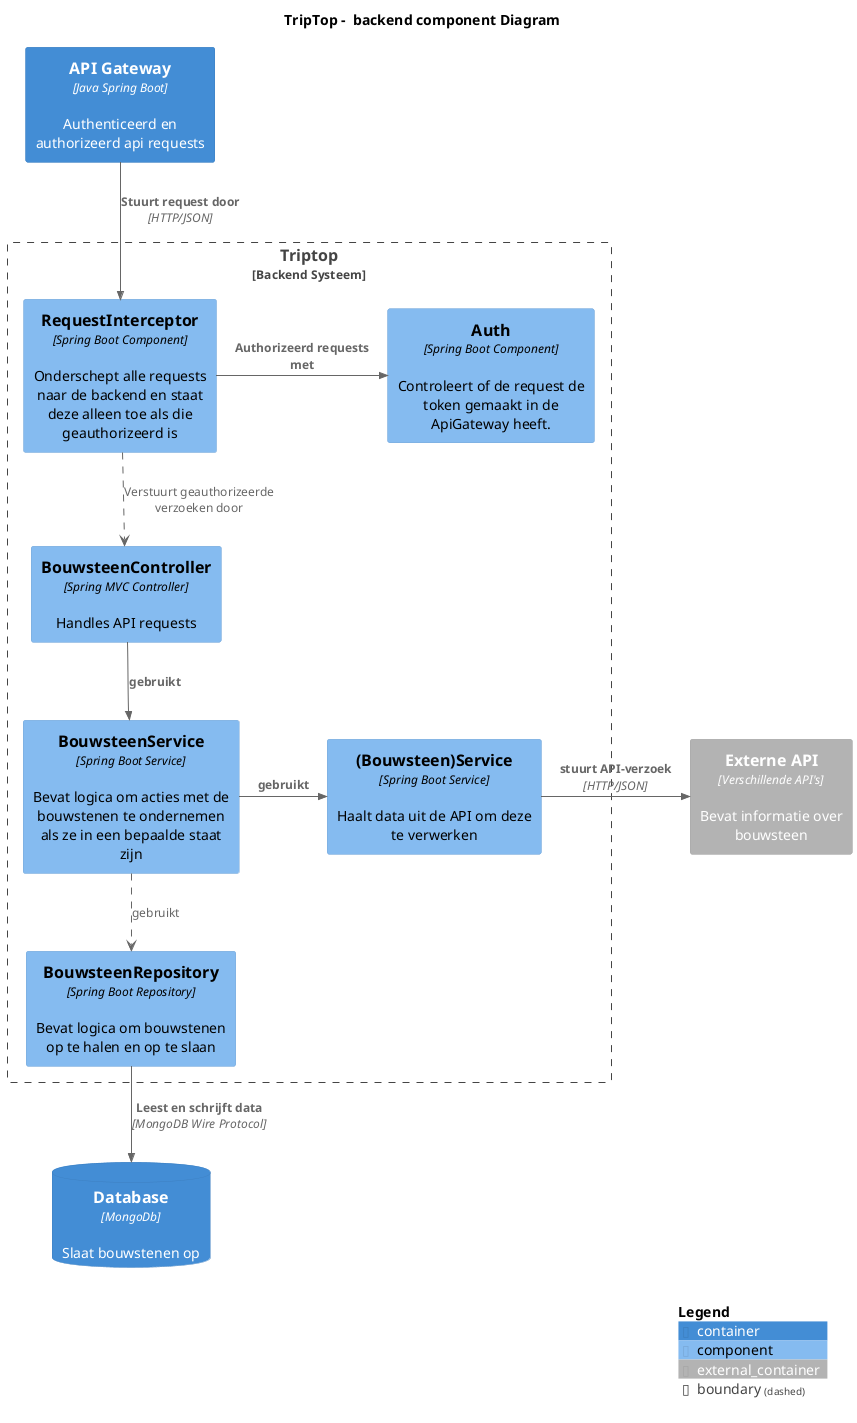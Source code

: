 @startuml
!include <C4/C4_Component>

!define DottedRel(from,to,label) from -[dashed]-> to : label
!define DottedRel_U(from,to,label) from -[dashed]up-> to : label
!define DottedRel_D(from,to,label) from -[dashed]down-> to : label
!define DottedRel_L(from,to,label) from -[dashed]left-> to : label
!define DottedRel_R(from,to,label) from -[dashed]right-> to : label

title TripTop -  backend component Diagram

Container(api_gateway, API Gateway, Java Spring Boot, Authenticeerd en authorizeerd api requests)

Boundary(backend, "Triptop", "Backend Systeem") {
    Component(backend_request_interceptor, RequestInterceptor, Spring Boot Component, Onderschept alle requests naar de backend en staat deze alleen toe als die geauthorizeerd is)
    Component(backend_auth, Auth, Spring Boot Component, Controleert of de request de token gemaakt in de ApiGateway heeft.)
    Component(backend_controller, BouwsteenController, Spring MVC Controller, Handles API requests)
    Component(backend_service, BouwsteenService, Spring Boot Service, Bevat logica om acties met de bouwstenen te ondernemen als ze in een bepaalde staat zijn)
    Component(backend_repository, BouwsteenRepository, Spring Boot Repository, Bevat logica om bouwstenen op te halen en op te slaan)
    Component(backend_api_service, "(Bouwsteen)Service", "Spring Boot Service", "Haalt data uit de API om deze te verwerken")

    Rel_R(backend_request_interceptor, backend_auth, Authorizeerd requests met)
    DottedRel_D(backend_request_interceptor, backend_controller, Verstuurt geauthorizeerde verzoeken door)
    Rel_D(backend_controller, backend_service, gebruikt)
    DottedRel_D(backend_service, backend_repository, gebruikt)
    Rel_R(backend_service, backend_api_service, gebruikt)
}

Rel_D(api_gateway, backend_request_interceptor, Stuurt request door, HTTP/JSON)

ContainerDb(db, Database, MongoDb, Slaat bouwstenen op)
Rel_D(backend_repository, db, Leest en schrijft data, MongoDB Wire Protocol)

Container_Ext(api, "Externe API", "Verschillende API's", "Bevat informatie over bouwsteen")
Rel_R(backend_api_service, api, stuurt API-verzoek, HTTP/JSON)



SHOW_LEGEND()

@enduml
